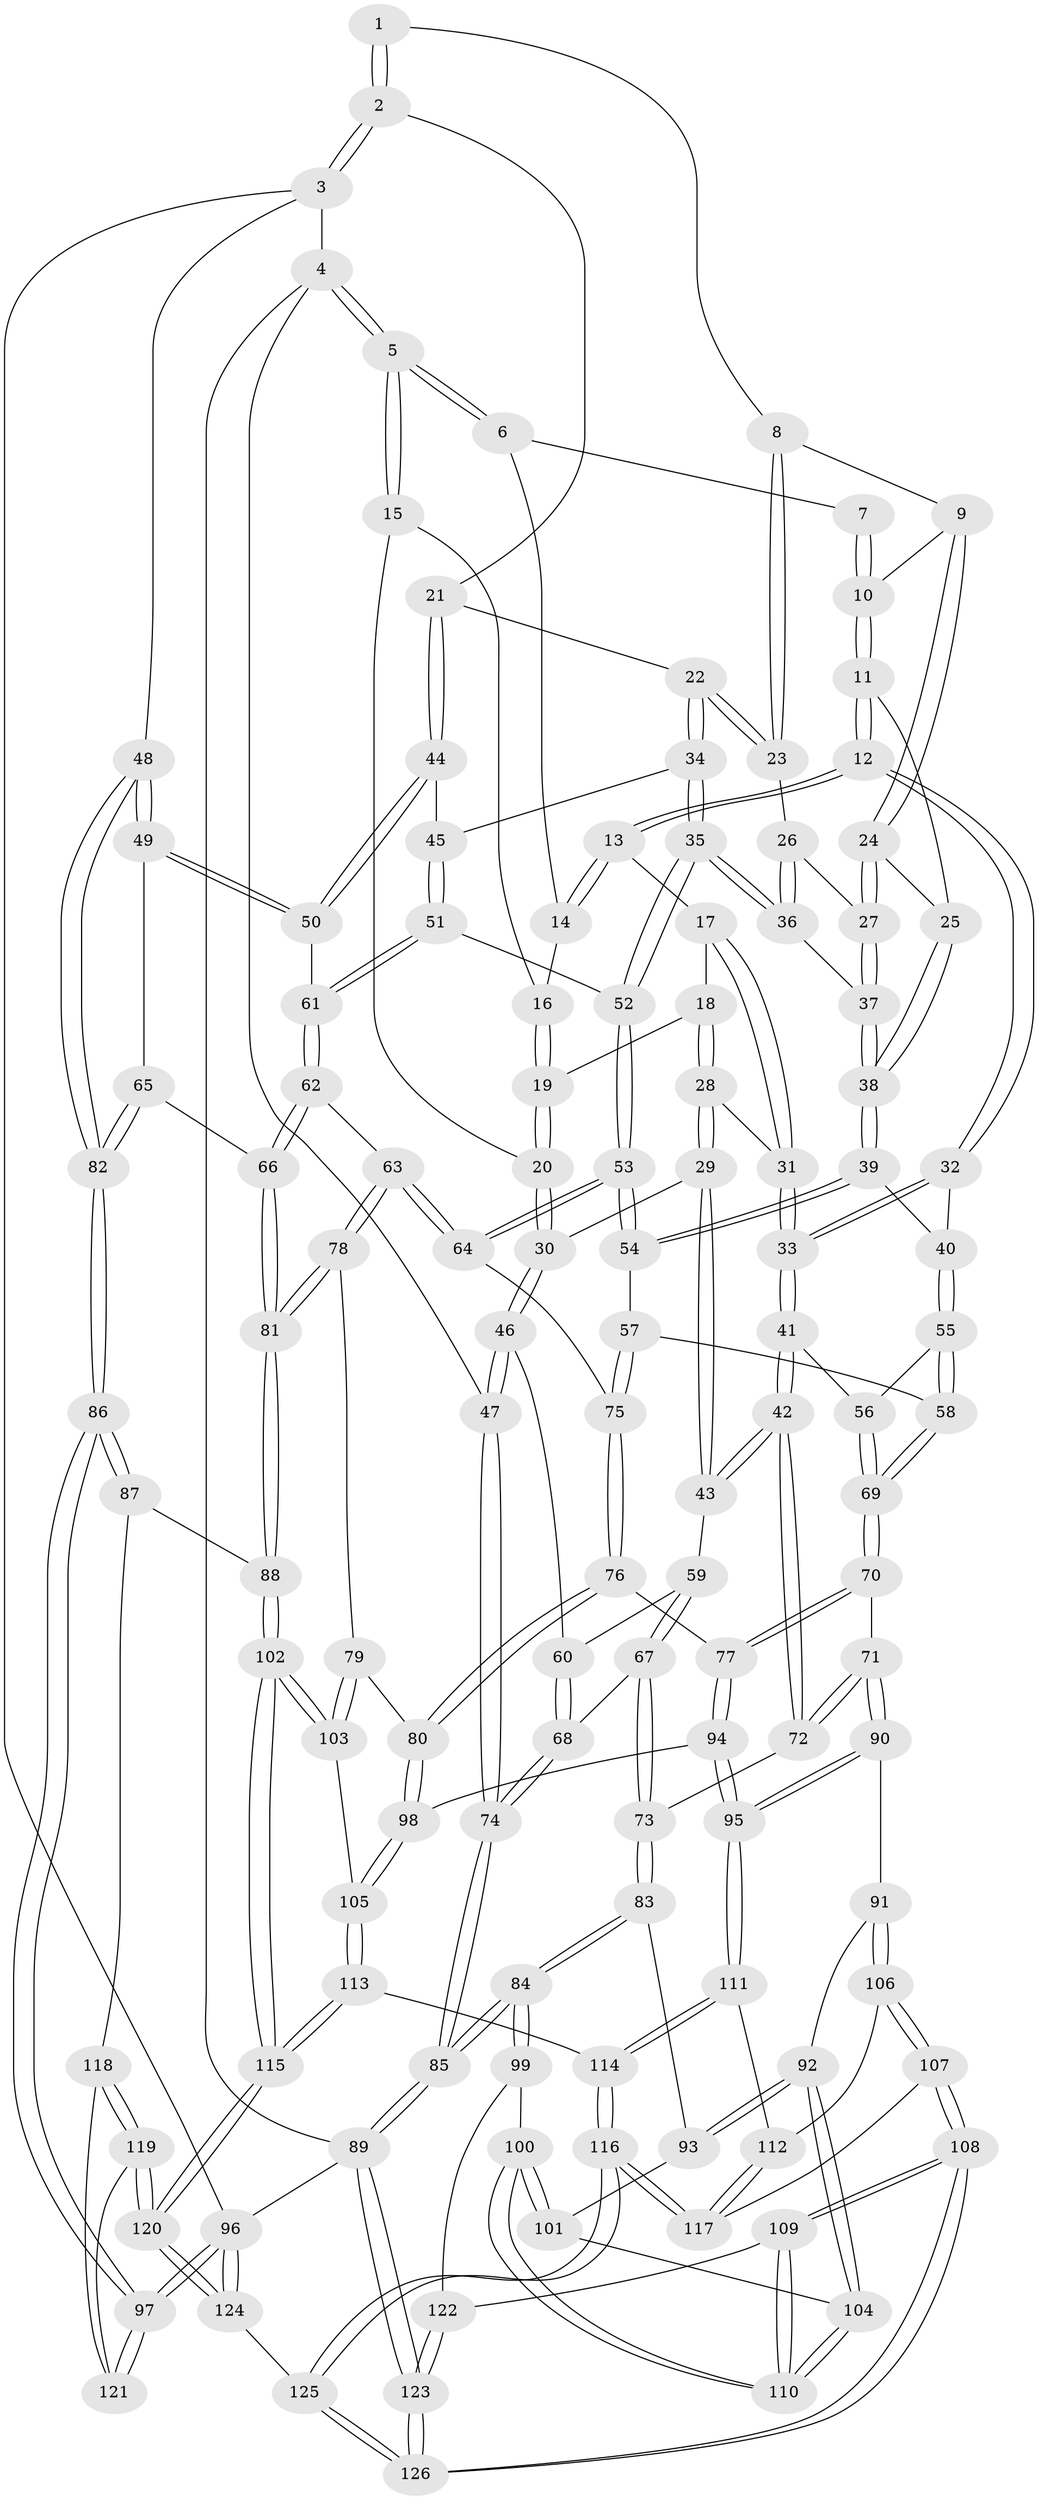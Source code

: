 // coarse degree distribution, {4: 0.4318181818181818, 5: 0.375, 7: 0.011363636363636364, 6: 0.11363636363636363, 3: 0.06818181818181818}
// Generated by graph-tools (version 1.1) at 2025/24/03/03/25 07:24:38]
// undirected, 126 vertices, 312 edges
graph export_dot {
graph [start="1"]
  node [color=gray90,style=filled];
  1 [pos="+0.8519211204330146+0"];
  2 [pos="+1+0"];
  3 [pos="+1+0"];
  4 [pos="+0+0"];
  5 [pos="+0+0"];
  6 [pos="+0.3859529889623501+0"];
  7 [pos="+0.567045435426637+0"];
  8 [pos="+0.6522799525558503+0.08876341463176275"];
  9 [pos="+0.6296298041125338+0.09040705511778106"];
  10 [pos="+0.5966865452989293+0.012203274285939106"];
  11 [pos="+0.48211099328168944+0.11584519343807276"];
  12 [pos="+0.44483058189848795+0.11555526401009783"];
  13 [pos="+0.38473408216522686+0.03245588099002288"];
  14 [pos="+0.3822132779411923+0"];
  15 [pos="+0.054571356505818944+0"];
  16 [pos="+0.19255052079634197+0.05366761060038369"];
  17 [pos="+0.3388931474120084+0.07277902678222195"];
  18 [pos="+0.2664753229256617+0.09425669087102168"];
  19 [pos="+0.20640078269150247+0.10211570397872334"];
  20 [pos="+0.14972839176744296+0.18123603104768002"];
  21 [pos="+1+0"];
  22 [pos="+0.8794040563797889+0.03265484454525045"];
  23 [pos="+0.7221689959935181+0.0972296618465137"];
  24 [pos="+0.6141995870113686+0.11576426196202641"];
  25 [pos="+0.5360885181974308+0.1291219633171964"];
  26 [pos="+0.709067764210841+0.15337176421853066"];
  27 [pos="+0.624357432661419+0.15450171443813301"];
  28 [pos="+0.255482666771042+0.18370139890514545"];
  29 [pos="+0.1953048401442431+0.2582576667380476"];
  30 [pos="+0.1419810591805209+0.2228308723012795"];
  31 [pos="+0.3186081810044516+0.1340289536161525"];
  32 [pos="+0.44023711086784073+0.18121032246219038"];
  33 [pos="+0.3290392093811025+0.2718406188262356"];
  34 [pos="+0.8017190938340991+0.21993140072856457"];
  35 [pos="+0.7339720634692855+0.25620812569843915"];
  36 [pos="+0.7078405764303716+0.23732736521233985"];
  37 [pos="+0.6325303275159654+0.2197364786518631"];
  38 [pos="+0.5754766746560458+0.2541519867916827"];
  39 [pos="+0.5654054416834292+0.2653696103570012"];
  40 [pos="+0.5102698118167598+0.26764933912735667"];
  41 [pos="+0.2883282240523529+0.3323280030577771"];
  42 [pos="+0.2777769486805988+0.3361551785745945"];
  43 [pos="+0.26697422364889467+0.33220005958023097"];
  44 [pos="+0.9235502989627062+0.31138488441425033"];
  45 [pos="+0.8513497748036273+0.26257465545808306"];
  46 [pos="+0+0.26723527061428803"];
  47 [pos="+0+0.28173470411162066"];
  48 [pos="+1+0.40289288593271516"];
  49 [pos="+1+0.3681053314023898"];
  50 [pos="+0.9243823874517263+0.3137207203328473"];
  51 [pos="+0.78960235869858+0.35311052282721317"];
  52 [pos="+0.7300452647975036+0.31931785766395165"];
  53 [pos="+0.6479414156221758+0.4046903640867383"];
  54 [pos="+0.5700638025236959+0.2749785626598413"];
  55 [pos="+0.4728503222885549+0.32144293003301827"];
  56 [pos="+0.30913585540406185+0.33681495204759987"];
  57 [pos="+0.5146465416550844+0.424481513971879"];
  58 [pos="+0.5087600476147862+0.4238063499553753"];
  59 [pos="+0.22469348240687068+0.36045617442549194"];
  60 [pos="+0.1518441457240425+0.392728775183009"];
  61 [pos="+0.8279158536667973+0.3807134778429951"];
  62 [pos="+0.8252436479890557+0.4536202085156259"];
  63 [pos="+0.6531288717345115+0.4279052107536315"];
  64 [pos="+0.6448503016161058+0.41737988904991896"];
  65 [pos="+0.8833518495907795+0.4832284283892521"];
  66 [pos="+0.8467575699876793+0.4941739603193393"];
  67 [pos="+0.15140839757774635+0.49342923096417995"];
  68 [pos="+0.05645972583654426+0.47900153500815024"];
  69 [pos="+0.4658990768804027+0.4508795942974298"];
  70 [pos="+0.4173842194571431+0.5548053446312744"];
  71 [pos="+0.35544239373037834+0.5529819437720044"];
  72 [pos="+0.2957192558456766+0.5237886573048662"];
  73 [pos="+0.24416222709705415+0.5536299345349869"];
  74 [pos="+0+0.5468591521446994"];
  75 [pos="+0.5786003474532392+0.4374238978533449"];
  76 [pos="+0.5640123461237442+0.500044698128863"];
  77 [pos="+0.45114930130246644+0.5840247832171458"];
  78 [pos="+0.7015308120372307+0.5964729462194668"];
  79 [pos="+0.6670499578348718+0.616612310113242"];
  80 [pos="+0.602807808120493+0.6359021677868716"];
  81 [pos="+0.8104692215883581+0.6121542817925388"];
  82 [pos="+1+0.6261223625249467"];
  83 [pos="+0.22753151302565625+0.5771275013995822"];
  84 [pos="+0+0.6006526692483013"];
  85 [pos="+0+0.5980058655387325"];
  86 [pos="+1+0.6701078328855786"];
  87 [pos="+0.9153693673317368+0.7130243617192967"];
  88 [pos="+0.8881028591482512+0.7090928660899957"];
  89 [pos="+0+1"];
  90 [pos="+0.3340036502373056+0.6778374226726436"];
  91 [pos="+0.2958957364590382+0.7062165065872705"];
  92 [pos="+0.24116002357335486+0.6810094742554758"];
  93 [pos="+0.21931069721131458+0.6360386812166063"];
  94 [pos="+0.4935544531912926+0.6414580189168828"];
  95 [pos="+0.42358886306279125+0.7200895542385475"];
  96 [pos="+1+1"];
  97 [pos="+1+1"];
  98 [pos="+0.5636294767924821+0.6608863411896281"];
  99 [pos="+0+0.6405654224803381"];
  100 [pos="+0.05047879137412202+0.6963276964807174"];
  101 [pos="+0.12947204168337062+0.6788818148502677"];
  102 [pos="+0.7614722636174301+0.839430687594293"];
  103 [pos="+0.6996709935337057+0.775535094265083"];
  104 [pos="+0.20718240584981384+0.7328477604458661"];
  105 [pos="+0.5732951020778813+0.7291579141833906"];
  106 [pos="+0.30953762125618994+0.7937249624685095"];
  107 [pos="+0.23122573716734823+0.8760498922570321"];
  108 [pos="+0.21903687622816234+0.8807261430639292"];
  109 [pos="+0.20138003759955284+0.8634315344970346"];
  110 [pos="+0.18305678622004656+0.819004843298276"];
  111 [pos="+0.41144526286261374+0.7820466803584407"];
  112 [pos="+0.40507877226649797+0.7859191590912012"];
  113 [pos="+0.5460914393891556+0.8477039182777549"];
  114 [pos="+0.5447381797690106+0.8481182398174473"];
  115 [pos="+0.7219325133171599+0.9412937588350121"];
  116 [pos="+0.44130097065960355+0.9680994537268656"];
  117 [pos="+0.3923848966635771+0.9206573182165106"];
  118 [pos="+0.9233335694238353+0.7925013356407123"];
  119 [pos="+0.8475758070375393+1"];
  120 [pos="+0.7765037045794436+1"];
  121 [pos="+0.9435343119084787+0.8873589591807852"];
  122 [pos="+0.05936188092849387+0.861198667723341"];
  123 [pos="+0+1"];
  124 [pos="+0.7804533552560153+1"];
  125 [pos="+0.44540673783131884+1"];
  126 [pos="+0.13521698337651217+1"];
  1 -- 2;
  1 -- 2;
  1 -- 8;
  2 -- 3;
  2 -- 3;
  2 -- 21;
  3 -- 4;
  3 -- 48;
  3 -- 96;
  4 -- 5;
  4 -- 5;
  4 -- 47;
  4 -- 89;
  5 -- 6;
  5 -- 6;
  5 -- 15;
  5 -- 15;
  6 -- 7;
  6 -- 14;
  7 -- 10;
  7 -- 10;
  8 -- 9;
  8 -- 23;
  8 -- 23;
  9 -- 10;
  9 -- 24;
  9 -- 24;
  10 -- 11;
  10 -- 11;
  11 -- 12;
  11 -- 12;
  11 -- 25;
  12 -- 13;
  12 -- 13;
  12 -- 32;
  12 -- 32;
  13 -- 14;
  13 -- 14;
  13 -- 17;
  14 -- 16;
  15 -- 16;
  15 -- 20;
  16 -- 19;
  16 -- 19;
  17 -- 18;
  17 -- 31;
  17 -- 31;
  18 -- 19;
  18 -- 28;
  18 -- 28;
  19 -- 20;
  19 -- 20;
  20 -- 30;
  20 -- 30;
  21 -- 22;
  21 -- 44;
  21 -- 44;
  22 -- 23;
  22 -- 23;
  22 -- 34;
  22 -- 34;
  23 -- 26;
  24 -- 25;
  24 -- 27;
  24 -- 27;
  25 -- 38;
  25 -- 38;
  26 -- 27;
  26 -- 36;
  26 -- 36;
  27 -- 37;
  27 -- 37;
  28 -- 29;
  28 -- 29;
  28 -- 31;
  29 -- 30;
  29 -- 43;
  29 -- 43;
  30 -- 46;
  30 -- 46;
  31 -- 33;
  31 -- 33;
  32 -- 33;
  32 -- 33;
  32 -- 40;
  33 -- 41;
  33 -- 41;
  34 -- 35;
  34 -- 35;
  34 -- 45;
  35 -- 36;
  35 -- 36;
  35 -- 52;
  35 -- 52;
  36 -- 37;
  37 -- 38;
  37 -- 38;
  38 -- 39;
  38 -- 39;
  39 -- 40;
  39 -- 54;
  39 -- 54;
  40 -- 55;
  40 -- 55;
  41 -- 42;
  41 -- 42;
  41 -- 56;
  42 -- 43;
  42 -- 43;
  42 -- 72;
  42 -- 72;
  43 -- 59;
  44 -- 45;
  44 -- 50;
  44 -- 50;
  45 -- 51;
  45 -- 51;
  46 -- 47;
  46 -- 47;
  46 -- 60;
  47 -- 74;
  47 -- 74;
  48 -- 49;
  48 -- 49;
  48 -- 82;
  48 -- 82;
  49 -- 50;
  49 -- 50;
  49 -- 65;
  50 -- 61;
  51 -- 52;
  51 -- 61;
  51 -- 61;
  52 -- 53;
  52 -- 53;
  53 -- 54;
  53 -- 54;
  53 -- 64;
  53 -- 64;
  54 -- 57;
  55 -- 56;
  55 -- 58;
  55 -- 58;
  56 -- 69;
  56 -- 69;
  57 -- 58;
  57 -- 75;
  57 -- 75;
  58 -- 69;
  58 -- 69;
  59 -- 60;
  59 -- 67;
  59 -- 67;
  60 -- 68;
  60 -- 68;
  61 -- 62;
  61 -- 62;
  62 -- 63;
  62 -- 66;
  62 -- 66;
  63 -- 64;
  63 -- 64;
  63 -- 78;
  63 -- 78;
  64 -- 75;
  65 -- 66;
  65 -- 82;
  65 -- 82;
  66 -- 81;
  66 -- 81;
  67 -- 68;
  67 -- 73;
  67 -- 73;
  68 -- 74;
  68 -- 74;
  69 -- 70;
  69 -- 70;
  70 -- 71;
  70 -- 77;
  70 -- 77;
  71 -- 72;
  71 -- 72;
  71 -- 90;
  71 -- 90;
  72 -- 73;
  73 -- 83;
  73 -- 83;
  74 -- 85;
  74 -- 85;
  75 -- 76;
  75 -- 76;
  76 -- 77;
  76 -- 80;
  76 -- 80;
  77 -- 94;
  77 -- 94;
  78 -- 79;
  78 -- 81;
  78 -- 81;
  79 -- 80;
  79 -- 103;
  79 -- 103;
  80 -- 98;
  80 -- 98;
  81 -- 88;
  81 -- 88;
  82 -- 86;
  82 -- 86;
  83 -- 84;
  83 -- 84;
  83 -- 93;
  84 -- 85;
  84 -- 85;
  84 -- 99;
  84 -- 99;
  85 -- 89;
  85 -- 89;
  86 -- 87;
  86 -- 87;
  86 -- 97;
  86 -- 97;
  87 -- 88;
  87 -- 118;
  88 -- 102;
  88 -- 102;
  89 -- 123;
  89 -- 123;
  89 -- 96;
  90 -- 91;
  90 -- 95;
  90 -- 95;
  91 -- 92;
  91 -- 106;
  91 -- 106;
  92 -- 93;
  92 -- 93;
  92 -- 104;
  92 -- 104;
  93 -- 101;
  94 -- 95;
  94 -- 95;
  94 -- 98;
  95 -- 111;
  95 -- 111;
  96 -- 97;
  96 -- 97;
  96 -- 124;
  96 -- 124;
  97 -- 121;
  97 -- 121;
  98 -- 105;
  98 -- 105;
  99 -- 100;
  99 -- 122;
  100 -- 101;
  100 -- 101;
  100 -- 110;
  100 -- 110;
  101 -- 104;
  102 -- 103;
  102 -- 103;
  102 -- 115;
  102 -- 115;
  103 -- 105;
  104 -- 110;
  104 -- 110;
  105 -- 113;
  105 -- 113;
  106 -- 107;
  106 -- 107;
  106 -- 112;
  107 -- 108;
  107 -- 108;
  107 -- 117;
  108 -- 109;
  108 -- 109;
  108 -- 126;
  108 -- 126;
  109 -- 110;
  109 -- 110;
  109 -- 122;
  111 -- 112;
  111 -- 114;
  111 -- 114;
  112 -- 117;
  112 -- 117;
  113 -- 114;
  113 -- 115;
  113 -- 115;
  114 -- 116;
  114 -- 116;
  115 -- 120;
  115 -- 120;
  116 -- 117;
  116 -- 117;
  116 -- 125;
  116 -- 125;
  118 -- 119;
  118 -- 119;
  118 -- 121;
  119 -- 120;
  119 -- 120;
  119 -- 121;
  120 -- 124;
  120 -- 124;
  122 -- 123;
  122 -- 123;
  123 -- 126;
  123 -- 126;
  124 -- 125;
  125 -- 126;
  125 -- 126;
}
